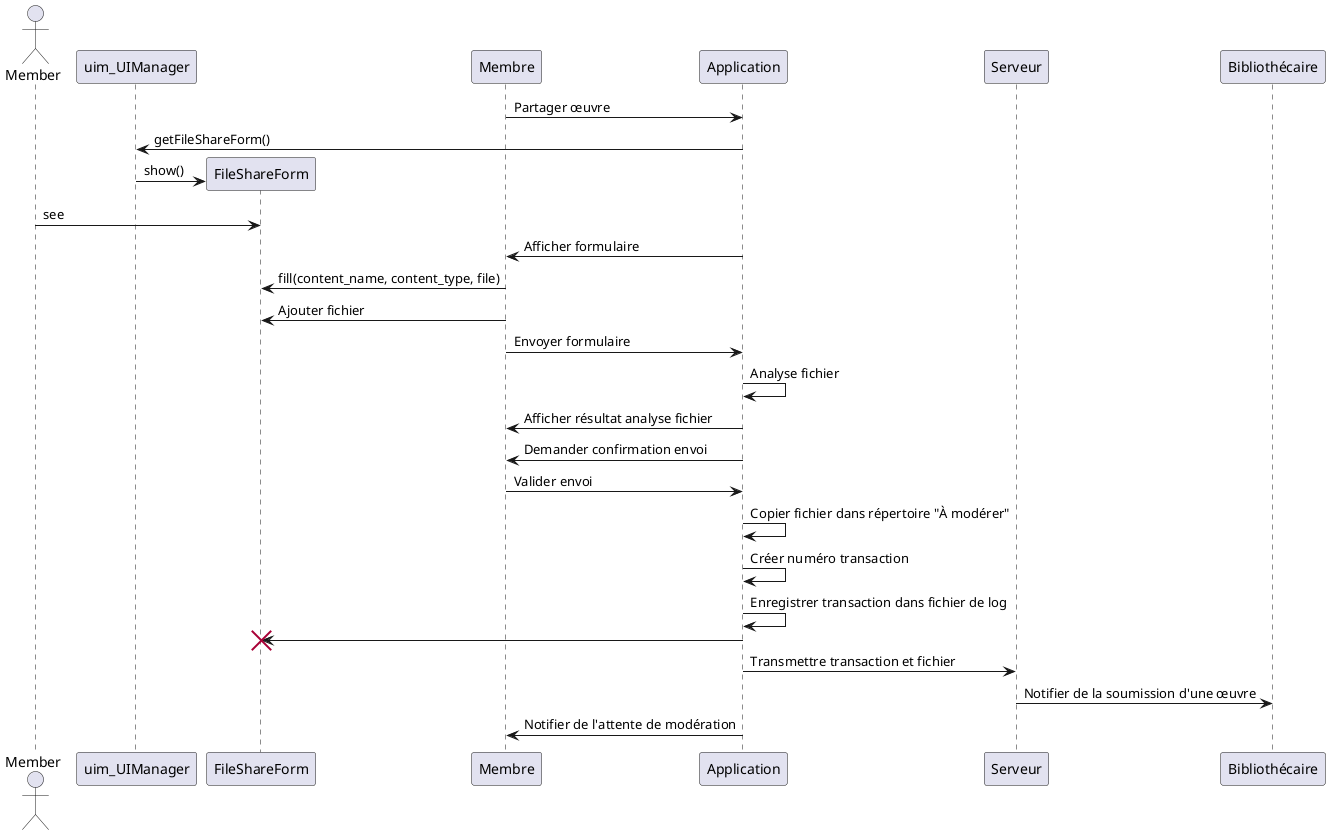 @startuml
actor Member
participant uim_UIManager as UIM
participant FileShareForm as Form
Membre -> Application : Partager œuvre
Application -> UIM : getFileShareForm()
create Form
UIM -> Form :show()
Member -> Form : see
Application -> Membre : Afficher formulaire
Membre -> Form : fill(content_name, content_type, file)
Membre -> Form : Ajouter fichier
Membre -> Application : Envoyer formulaire
Application -> Application : Analyse fichier
Application -> Membre : Afficher résultat analyse fichier
Application -> Membre : Demander confirmation envoi
Membre -> Application : Valider envoi
Application -> Application : Copier fichier dans répertoire "À modérer"
Application -> Application : Créer numéro transaction
Application -> Application : Enregistrer transaction dans fichier de log
Application -> Form
destroy Form
Application -> Serveur : Transmettre transaction et fichier 
Serveur -> Bibliothécaire : Notifier de la soumission d'une œuvre
Application -> Membre : Notifier de l'attente de modération
@enduml